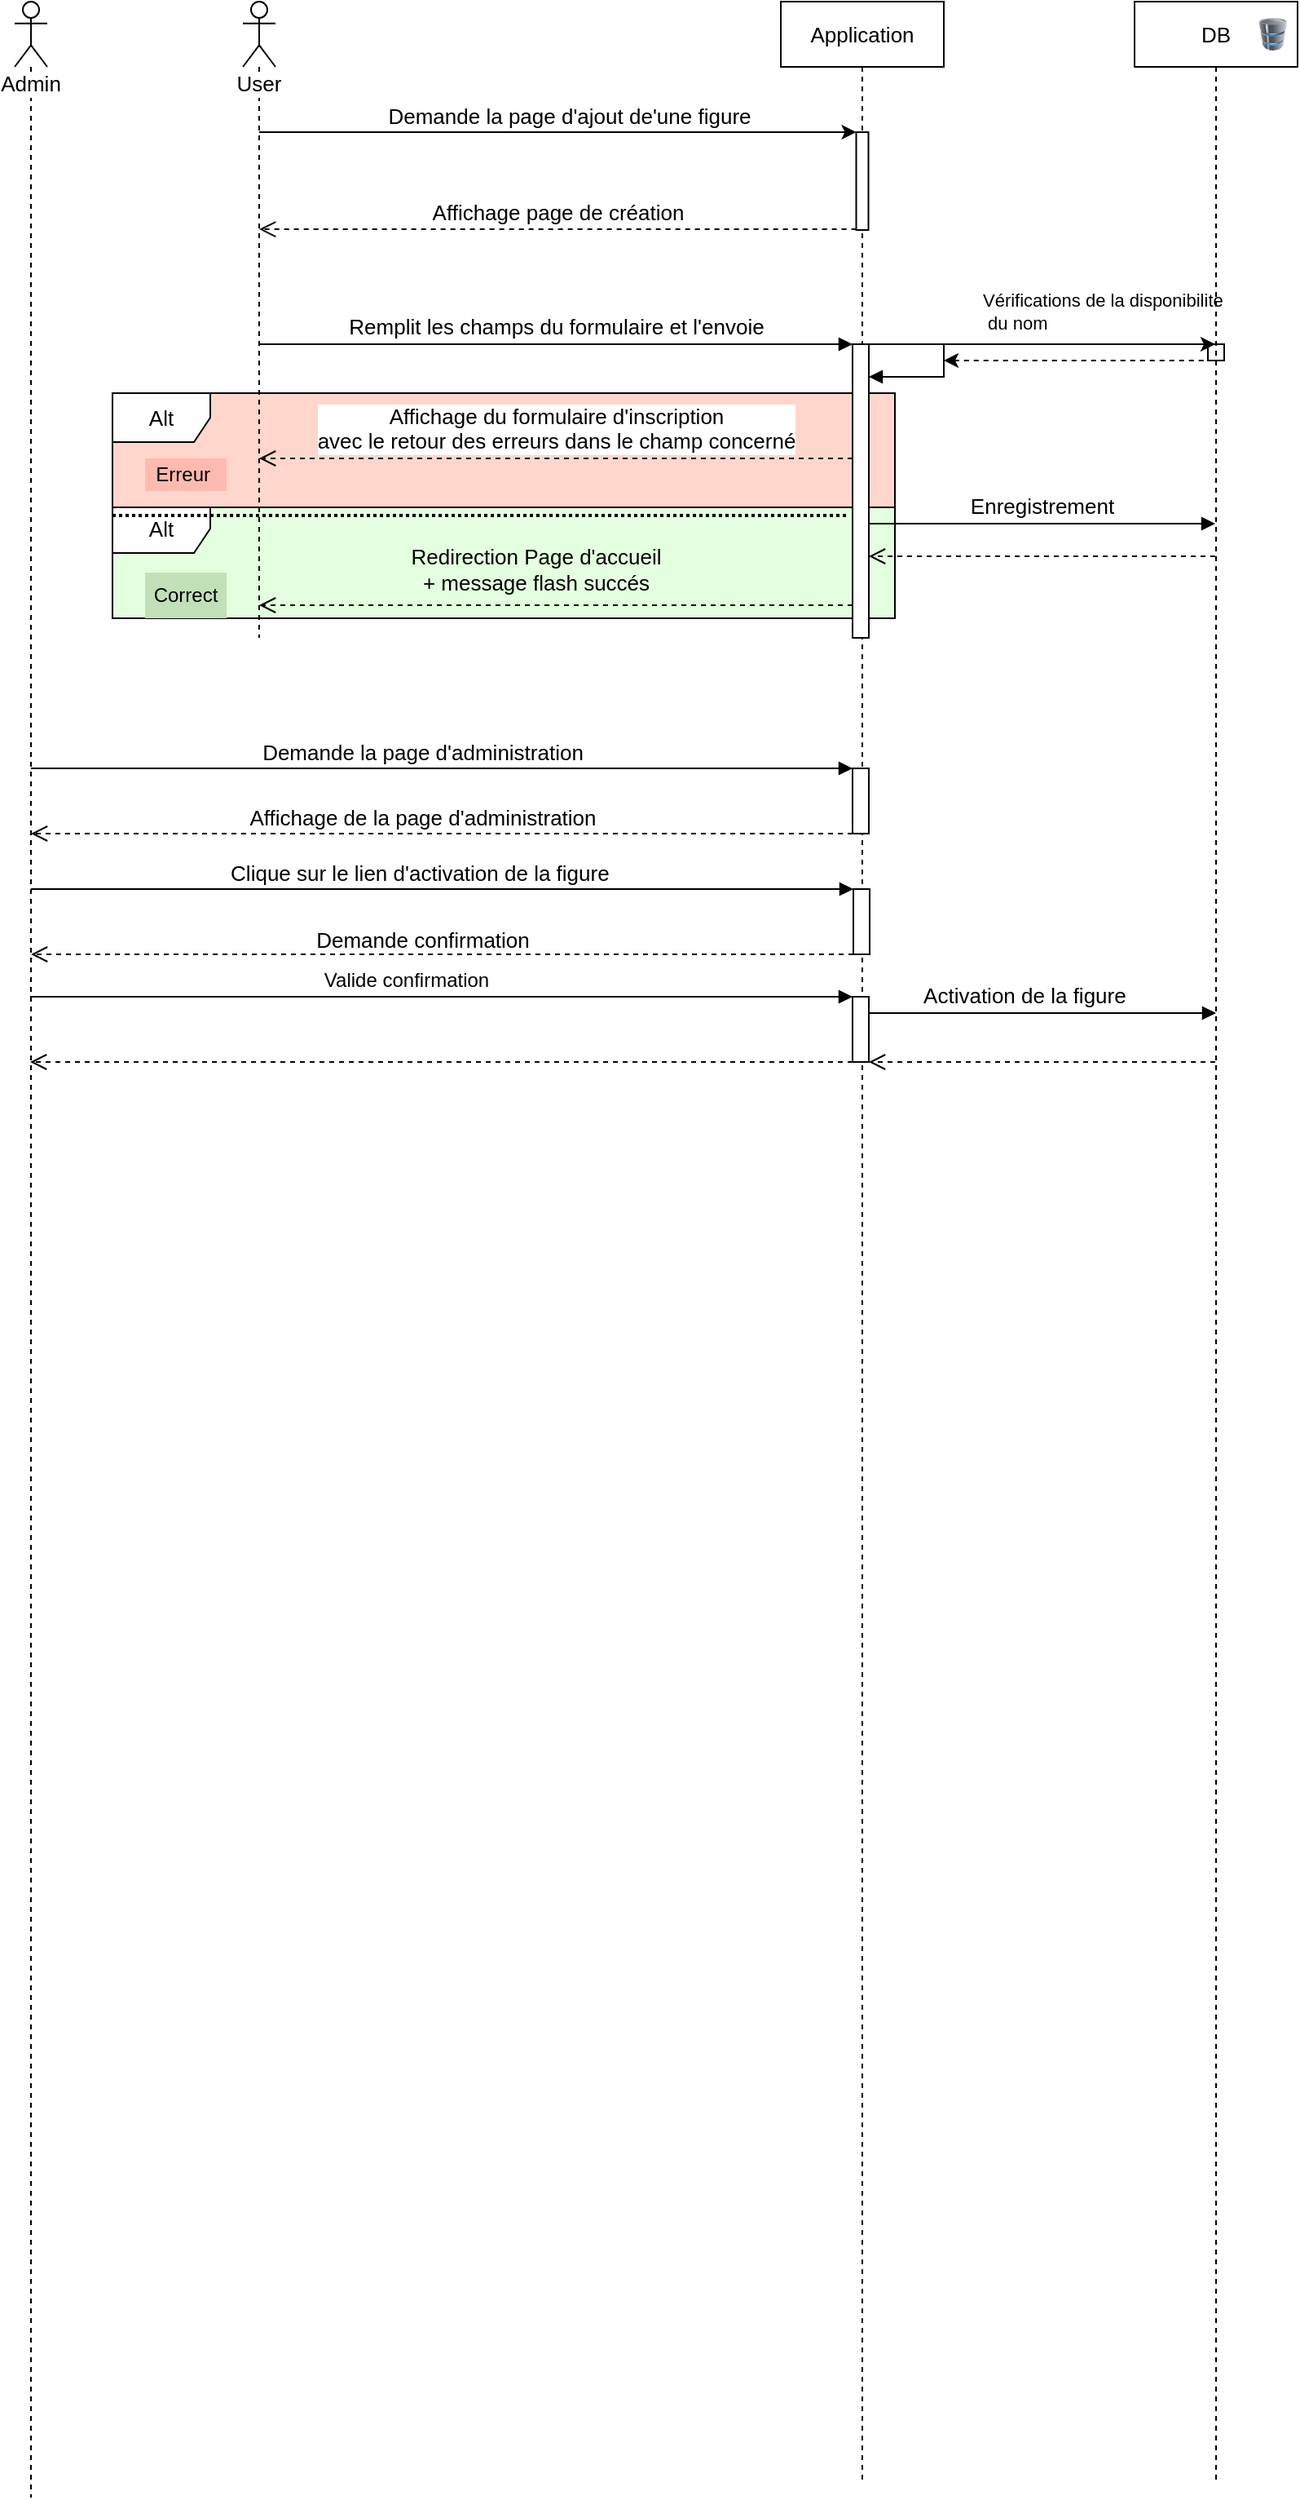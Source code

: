 <mxfile version="13.6.2" type="device"><diagram id="OPIGH59b3JSK2U3XDfZe" name="Page-1"><mxGraphModel dx="966" dy="600" grid="1" gridSize="10" guides="1" tooltips="1" connect="1" arrows="1" fold="1" page="1" pageScale="1" pageWidth="827" pageHeight="1169" math="0" shadow="0"><root><mxCell id="0"/><mxCell id="1" parent="0"/><mxCell id="A12eKPg93gAIxmL6-4Nk-2" value="&lt;font style=&quot;font-size: 13px&quot;&gt;Alt&lt;/font&gt;" style="shape=umlFrame;whiteSpace=wrap;html=1;fontSize=13;swimlaneFillColor=#E4FFE0;" parent="1" vertex="1"><mxGeometry x="100" y="308" width="480" height="70" as="geometry"/></mxCell><mxCell id="IkTFMwQ9xcnRGW_RqQZF-3" value="&lt;font style=&quot;font-size: 13px&quot;&gt;Alt&lt;/font&gt;" style="shape=umlFrame;whiteSpace=wrap;html=1;fontSize=13;swimlaneFillColor=#FFD6CC;" parent="1" vertex="1"><mxGeometry x="100" y="240" width="480" height="70" as="geometry"/></mxCell><mxCell id="IkTFMwQ9xcnRGW_RqQZF-8" value="" style="line;strokeWidth=2;fillColor=none;align=left;verticalAlign=middle;spacingTop=-1;spacingLeft=3;spacingRight=3;rotatable=0;labelPosition=right;points=[];portConstraint=eastwest;fontSize=13;dashed=1;dashPattern=1 1;" parent="1" vertex="1"><mxGeometry x="100" y="301" width="450" height="28" as="geometry"/></mxCell><mxCell id="IkTFMwQ9xcnRGW_RqQZF-13" value="&lt;font style=&quot;font-size: 13px&quot;&gt;Affichage page de création&lt;/font&gt;" style="html=1;verticalAlign=bottom;endArrow=open;dashed=1;endSize=8;fontSize=13;exitX=0.011;exitY=0.992;exitDx=0;exitDy=0;exitPerimeter=0;" parent="1" source="IkTFMwQ9xcnRGW_RqQZF-1" target="IkTFMwQ9xcnRGW_RqQZF-4" edge="1"><mxGeometry relative="1" as="geometry"><mxPoint x="520" y="139.67" as="sourcePoint"/><mxPoint x="220" y="160" as="targetPoint"/></mxGeometry></mxCell><mxCell id="IkTFMwQ9xcnRGW_RqQZF-14" value="Application" style="shape=umlLifeline;perimeter=lifelinePerimeter;whiteSpace=wrap;html=1;container=1;collapsible=0;recursiveResize=0;outlineConnect=0;rounded=0;comic=0;fontSize=13;" parent="1" vertex="1"><mxGeometry x="510" width="100" height="1520" as="geometry"/></mxCell><mxCell id="9LvymbEXGaAQ4KTIiScC-1" value="" style="html=1;points=[];perimeter=orthogonalPerimeter;fillColor=#FFFFFF;fontSize=13;" parent="IkTFMwQ9xcnRGW_RqQZF-14" vertex="1"><mxGeometry x="44" y="210" width="10" height="180" as="geometry"/></mxCell><mxCell id="IkTFMwQ9xcnRGW_RqQZF-1" value="" style="html=1;points=[];perimeter=orthogonalPerimeter;fontSize=13;" parent="IkTFMwQ9xcnRGW_RqQZF-14" vertex="1"><mxGeometry x="46.25" y="80" width="7.5" height="60" as="geometry"/></mxCell><mxCell id="2iLMQCIAvTagNn0emHfO-29" value="" style="html=1;points=[];perimeter=orthogonalPerimeter;" parent="IkTFMwQ9xcnRGW_RqQZF-14" vertex="1"><mxGeometry x="44" y="470" width="10" height="40" as="geometry"/></mxCell><mxCell id="ITTA3GgXHyUNq0UnIine-11" value="Vérifications de la&amp;nbsp;disponibilite&lt;br&gt;&amp;nbsp;du nom&amp;nbsp;" style="edgeStyle=orthogonalEdgeStyle;html=1;align=left;spacingLeft=2;endArrow=block;rounded=0;" parent="IkTFMwQ9xcnRGW_RqQZF-14" source="9LvymbEXGaAQ4KTIiScC-1" edge="1"><mxGeometry x="-0.179" y="28" relative="1" as="geometry"><mxPoint x="55" y="200" as="sourcePoint"/><Array as="points"><mxPoint x="100" y="210"/><mxPoint x="100" y="230"/></Array><mxPoint x="54" y="230" as="targetPoint"/><mxPoint x="-8" y="-20" as="offset"/></mxGeometry></mxCell><mxCell id="I21WMEm7UN6KpJz2vbL7-1" value="" style="html=1;points=[];perimeter=orthogonalPerimeter;" vertex="1" parent="IkTFMwQ9xcnRGW_RqQZF-14"><mxGeometry x="44" y="610" width="10" height="40" as="geometry"/></mxCell><mxCell id="I21WMEm7UN6KpJz2vbL7-2" value="" style="html=1;verticalAlign=bottom;endArrow=block;" edge="1" parent="IkTFMwQ9xcnRGW_RqQZF-14" target="I21WMEm7UN6KpJz2vbL7-1"><mxGeometry x="0.57" y="-120" width="80" relative="1" as="geometry"><mxPoint x="-460.5" y="610" as="sourcePoint"/><mxPoint x="-220" y="580" as="targetPoint"/><Array as="points"><mxPoint x="-30" y="610"/></Array><mxPoint x="-120" y="-120" as="offset"/></mxGeometry></mxCell><mxCell id="I21WMEm7UN6KpJz2vbL7-3" value="" style="html=1;verticalAlign=bottom;endArrow=open;dashed=1;endSize=8;fontSize=13;" edge="1" parent="IkTFMwQ9xcnRGW_RqQZF-14" source="I21WMEm7UN6KpJz2vbL7-1"><mxGeometry relative="1" as="geometry"><mxPoint x="-460.5" y="650" as="targetPoint"/><Array as="points"><mxPoint x="-99" y="650"/><mxPoint x="-189" y="650"/></Array><mxPoint x="-75.5" y="700" as="sourcePoint"/></mxGeometry></mxCell><mxCell id="IkTFMwQ9xcnRGW_RqQZF-26" value="DB" style="shape=umlLifeline;perimeter=lifelinePerimeter;whiteSpace=wrap;html=1;container=1;collapsible=0;recursiveResize=0;outlineConnect=0;strokeWidth=1;fontSize=13;" parent="1" vertex="1"><mxGeometry x="727" width="100" height="1520" as="geometry"/></mxCell><mxCell id="A12eKPg93gAIxmL6-4Nk-8" value="" style="image;html=1;labelBackgroundColor=#ffffff;image=img/lib/clip_art/computers/Database_128x128.png;fillColor=none;" parent="IkTFMwQ9xcnRGW_RqQZF-26" vertex="1"><mxGeometry x="70" y="10" width="30" height="20" as="geometry"/></mxCell><mxCell id="9LvymbEXGaAQ4KTIiScC-3" value="" style="html=1;verticalAlign=bottom;endArrow=open;dashed=1;endSize=8;fontSize=13;" parent="1" source="9LvymbEXGaAQ4KTIiScC-1" target="IkTFMwQ9xcnRGW_RqQZF-4" edge="1"><mxGeometry relative="1" as="geometry"><mxPoint x="485" y="396" as="targetPoint"/><Array as="points"><mxPoint x="530" y="370"/><mxPoint x="440" y="370"/></Array></mxGeometry></mxCell><mxCell id="9LvymbEXGaAQ4KTIiScC-2" value="Remplit les champs du formulaire et l'envoie" style="html=1;verticalAlign=bottom;endArrow=block;entryX=0;entryY=0;fontSize=13;" parent="1" source="IkTFMwQ9xcnRGW_RqQZF-4" target="9LvymbEXGaAQ4KTIiScC-1" edge="1"><mxGeometry relative="1" as="geometry"><mxPoint x="485" y="320" as="sourcePoint"/></mxGeometry></mxCell><mxCell id="IkTFMwQ9xcnRGW_RqQZF-4" value="User" style="shape=umlLifeline;participant=umlActor;perimeter=lifelinePerimeter;whiteSpace=wrap;html=1;container=1;collapsible=0;recursiveResize=0;verticalAlign=top;spacingTop=36;labelBackgroundColor=#ffffff;outlineConnect=0;fontSize=13;" parent="1" vertex="1"><mxGeometry x="180" width="20" height="390" as="geometry"/></mxCell><mxCell id="2iLMQCIAvTagNn0emHfO-1" value="" style="endArrow=classic;html=1;" parent="1" source="IkTFMwQ9xcnRGW_RqQZF-4" target="IkTFMwQ9xcnRGW_RqQZF-1" edge="1"><mxGeometry width="50" height="50" relative="1" as="geometry"><mxPoint x="580" y="190" as="sourcePoint"/><mxPoint x="630" y="140" as="targetPoint"/><Array as="points"><mxPoint x="530" y="80"/></Array></mxGeometry></mxCell><mxCell id="2iLMQCIAvTagNn0emHfO-2" value="&lt;font style=&quot;font-size: 13px&quot;&gt;Demande la page d'ajout de'une figure&lt;/font&gt;" style="text;html=1;align=center;verticalAlign=middle;resizable=0;points=[];autosize=1;" parent="1" vertex="1"><mxGeometry x="260" y="60" width="240" height="20" as="geometry"/></mxCell><mxCell id="2iLMQCIAvTagNn0emHfO-5" value="Erreur&amp;nbsp;" style="text;html=1;strokeColor=none;fillColor=#FFBAB0;align=center;verticalAlign=middle;whiteSpace=wrap;rounded=0;" parent="1" vertex="1"><mxGeometry x="120" y="280" width="50" height="20" as="geometry"/></mxCell><mxCell id="2iLMQCIAvTagNn0emHfO-6" value="Correct" style="text;html=1;strokeColor=none;fillColor=#C2E0B8;align=center;verticalAlign=middle;whiteSpace=wrap;rounded=0;" parent="1" vertex="1"><mxGeometry x="120" y="350" width="50" height="28" as="geometry"/></mxCell><mxCell id="2iLMQCIAvTagNn0emHfO-7" value="&lt;span style=&quot;font-size: 13px&quot;&gt;Redirection Page d'accueil&lt;br&gt;+ message flash succés&lt;br&gt;&lt;/span&gt;" style="text;html=1;strokeColor=none;fillColor=none;align=center;verticalAlign=middle;whiteSpace=wrap;rounded=0;" parent="1" vertex="1"><mxGeometry x="215" y="338" width="290" height="20" as="geometry"/></mxCell><mxCell id="2iLMQCIAvTagNn0emHfO-12" value="&lt;font style=&quot;font-size: 13px&quot;&gt;Affichage du formulaire d'inscription&lt;br&gt;avec le retour des erreurs dans le champ concerné&lt;/font&gt;" style="html=1;verticalAlign=bottom;endArrow=open;dashed=1;endSize=8;" parent="1" source="9LvymbEXGaAQ4KTIiScC-1" target="IkTFMwQ9xcnRGW_RqQZF-4" edge="1"><mxGeometry relative="1" as="geometry"><mxPoint x="550" y="250" as="sourcePoint"/><mxPoint x="470" y="250" as="targetPoint"/><Array as="points"><mxPoint x="430" y="280"/><mxPoint x="400" y="280"/></Array></mxGeometry></mxCell><mxCell id="2iLMQCIAvTagNn0emHfO-15" value="" style="html=1;verticalAlign=bottom;endArrow=block;" parent="1" source="q0hMFDTU1mHavy-2dfgn-1" target="2iLMQCIAvTagNn0emHfO-29" edge="1"><mxGeometry x="0.57" y="-120" width="80" relative="1" as="geometry"><mxPoint x="210" y="440" as="sourcePoint"/><mxPoint x="290" y="440" as="targetPoint"/><Array as="points"><mxPoint x="480" y="470"/></Array><mxPoint x="-120" y="-120" as="offset"/></mxGeometry></mxCell><mxCell id="ITTA3GgXHyUNq0UnIine-3" value="&lt;font style=&quot;font-size: 13px&quot;&gt;Enregistrement&lt;/font&gt;" style="html=1;verticalAlign=bottom;endArrow=block;" parent="1" source="9LvymbEXGaAQ4KTIiScC-1" target="IkTFMwQ9xcnRGW_RqQZF-26" edge="1"><mxGeometry x="-0.002" width="80" relative="1" as="geometry"><mxPoint x="570" y="319" as="sourcePoint"/><mxPoint x="1001" y="319" as="targetPoint"/><Array as="points"><mxPoint x="586" y="320"/></Array><mxPoint as="offset"/></mxGeometry></mxCell><mxCell id="A12eKPg93gAIxmL6-4Nk-3" value="" style="endArrow=classic;html=1;" parent="1" target="IkTFMwQ9xcnRGW_RqQZF-26" edge="1"><mxGeometry width="50" height="50" relative="1" as="geometry"><mxPoint x="610" y="210" as="sourcePoint"/><mxPoint x="730" y="160" as="targetPoint"/></mxGeometry></mxCell><mxCell id="A12eKPg93gAIxmL6-4Nk-4" value="" style="endArrow=none;dashed=1;html=1;startArrow=classic;startFill=1;" parent="1" source="A12eKPg93gAIxmL6-4Nk-6" target="IkTFMwQ9xcnRGW_RqQZF-26" edge="1"><mxGeometry width="50" height="50" relative="1" as="geometry"><mxPoint x="610" y="220" as="sourcePoint"/><mxPoint x="720" y="220" as="targetPoint"/></mxGeometry></mxCell><mxCell id="A12eKPg93gAIxmL6-4Nk-6" value="" style="html=1;points=[];perimeter=orthogonalPerimeter;fillColor=none;" parent="1" vertex="1"><mxGeometry x="772" y="210" width="10" height="10" as="geometry"/></mxCell><mxCell id="A12eKPg93gAIxmL6-4Nk-7" value="" style="endArrow=none;dashed=1;html=1;startArrow=classic;startFill=1;" parent="1" target="A12eKPg93gAIxmL6-4Nk-6" edge="1"><mxGeometry width="50" height="50" relative="1" as="geometry"><mxPoint x="610" y="220" as="sourcePoint"/><mxPoint x="776.5" y="220" as="targetPoint"/></mxGeometry></mxCell><mxCell id="q0hMFDTU1mHavy-2dfgn-1" value="Admin" style="shape=umlLifeline;participant=umlActor;perimeter=lifelinePerimeter;whiteSpace=wrap;html=1;container=1;collapsible=0;recursiveResize=0;verticalAlign=top;spacingTop=36;labelBackgroundColor=#ffffff;outlineConnect=0;fontSize=13;size=40;" parent="1" vertex="1"><mxGeometry x="40" width="20" height="1530" as="geometry"/></mxCell><mxCell id="q0hMFDTU1mHavy-2dfgn-2" value="" style="html=1;verticalAlign=bottom;endArrow=open;dashed=1;endSize=8;fontSize=13;" parent="1" source="2iLMQCIAvTagNn0emHfO-29" target="q0hMFDTU1mHavy-2dfgn-1" edge="1"><mxGeometry relative="1" as="geometry"><mxPoint x="70" y="560" as="targetPoint"/><Array as="points"><mxPoint x="411" y="510"/><mxPoint x="321" y="510"/></Array><mxPoint x="434.5" y="560" as="sourcePoint"/></mxGeometry></mxCell><mxCell id="q0hMFDTU1mHavy-2dfgn-3" value="Demande la page d'administration" style="text;html=1;align=center;verticalAlign=middle;resizable=0;points=[];autosize=1;fontSize=13;" parent="1" vertex="1"><mxGeometry x="185" y="450" width="210" height="20" as="geometry"/></mxCell><mxCell id="q0hMFDTU1mHavy-2dfgn-4" value="Affichage de la page d'administration" style="text;html=1;align=center;verticalAlign=middle;resizable=0;points=[];autosize=1;fontSize=13;" parent="1" vertex="1"><mxGeometry x="175" y="490" width="230" height="20" as="geometry"/></mxCell><mxCell id="q0hMFDTU1mHavy-2dfgn-5" value="" style="html=1;points=[];perimeter=orthogonalPerimeter;" parent="1" vertex="1"><mxGeometry x="554.5" y="544" width="10" height="40" as="geometry"/></mxCell><mxCell id="q0hMFDTU1mHavy-2dfgn-6" value="" style="html=1;verticalAlign=bottom;endArrow=block;" parent="1" target="q0hMFDTU1mHavy-2dfgn-5" edge="1"><mxGeometry x="0.57" y="-120" width="80" relative="1" as="geometry"><mxPoint x="50" y="544" as="sourcePoint"/><mxPoint x="290.5" y="514" as="targetPoint"/><Array as="points"><mxPoint x="480.5" y="544"/></Array><mxPoint x="-120" y="-120" as="offset"/></mxGeometry></mxCell><mxCell id="q0hMFDTU1mHavy-2dfgn-7" value="" style="html=1;verticalAlign=bottom;endArrow=open;dashed=1;endSize=8;fontSize=13;" parent="1" source="q0hMFDTU1mHavy-2dfgn-5" edge="1"><mxGeometry relative="1" as="geometry"><mxPoint x="50" y="584" as="targetPoint"/><Array as="points"><mxPoint x="411.5" y="584"/><mxPoint x="321.5" y="584"/></Array><mxPoint x="435" y="634" as="sourcePoint"/></mxGeometry></mxCell><mxCell id="q0hMFDTU1mHavy-2dfgn-8" value="Clique sur le lien d'activation de la figure&amp;nbsp;" style="text;html=1;align=center;verticalAlign=middle;resizable=0;points=[];autosize=1;fontSize=13;" parent="1" vertex="1"><mxGeometry x="165" y="524" width="250" height="20" as="geometry"/></mxCell><mxCell id="q0hMFDTU1mHavy-2dfgn-9" value="&lt;font style=&quot;font-size: 13px&quot;&gt;Activation de la figure&amp;nbsp;&lt;/font&gt;" style="html=1;verticalAlign=bottom;endArrow=block;" parent="1" edge="1"><mxGeometry x="-0.101" width="80" relative="1" as="geometry"><mxPoint x="564.5" y="620" as="sourcePoint"/><mxPoint x="777" y="620" as="targetPoint"/><Array as="points"><mxPoint x="586.5" y="620"/></Array><mxPoint x="1" as="offset"/></mxGeometry></mxCell><mxCell id="q0hMFDTU1mHavy-2dfgn-10" value="Demande confirmation" style="text;html=1;align=center;verticalAlign=middle;resizable=0;points=[];autosize=1;fontSize=13;" parent="1" vertex="1"><mxGeometry x="215" y="565" width="150" height="20" as="geometry"/></mxCell><mxCell id="KAK0hjX0us2EwbUfJ2Ot-1" value="" style="html=1;verticalAlign=bottom;endArrow=open;dashed=1;endSize=8;fontSize=13;" parent="1" source="IkTFMwQ9xcnRGW_RqQZF-26" target="9LvymbEXGaAQ4KTIiScC-1" edge="1"><mxGeometry relative="1" as="geometry"><mxPoint x="796.832" y="400" as="sourcePoint"/><mxPoint x="430" y="400" as="targetPoint"/><Array as="points"><mxPoint x="740" y="340"/><mxPoint x="650" y="340"/></Array></mxGeometry></mxCell><mxCell id="KAK0hjX0us2EwbUfJ2Ot-2" value="" style="html=1;verticalAlign=bottom;endArrow=open;dashed=1;endSize=8;fontSize=13;" parent="1" source="IkTFMwQ9xcnRGW_RqQZF-26" target="I21WMEm7UN6KpJz2vbL7-1" edge="1"><mxGeometry relative="1" as="geometry"><mxPoint x="786.5" y="370" as="sourcePoint"/><mxPoint x="569.5" y="370" as="targetPoint"/><Array as="points"><mxPoint x="760" y="650"/><mxPoint x="660" y="650"/><mxPoint x="630" y="650"/></Array></mxGeometry></mxCell><mxCell id="I21WMEm7UN6KpJz2vbL7-4" value="Valide confirmation" style="text;html=1;align=center;verticalAlign=middle;resizable=0;points=[];autosize=1;" vertex="1" parent="1"><mxGeometry x="220" y="590" width="120" height="20" as="geometry"/></mxCell></root></mxGraphModel></diagram></mxfile>